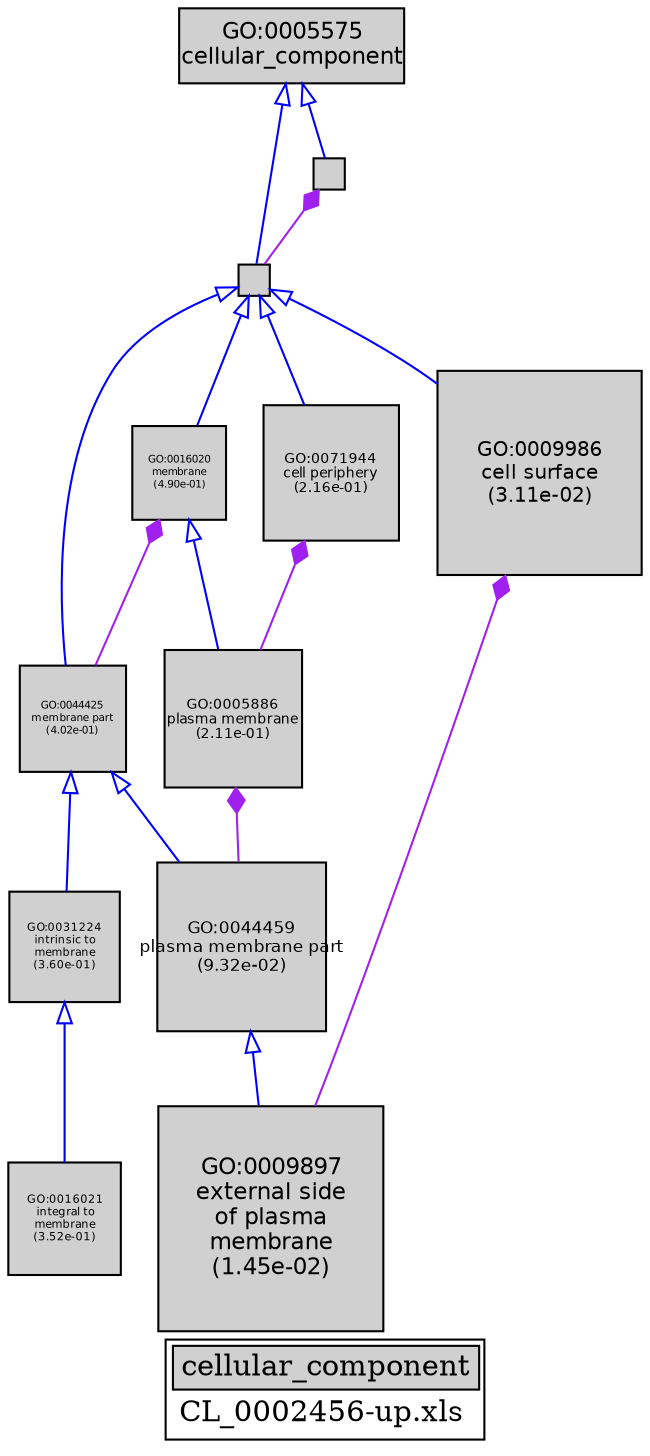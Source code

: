 digraph "cellular_component" {
graph [ bgcolor = "#FFFFFF", label = <<TABLE COLOR="black" BGCOLOR="white"><TR><TD COLSPAN="2" BGCOLOR="#D0D0D0"><FONT COLOR="black">cellular_component</FONT></TD></TR><TR><TD BORDER="0">CL_0002456-up.xls</TD></TR></TABLE>> ];
node [ fontname = "Helvetica" ];

subgraph "nodes" {

node [ style = "filled", fixedsize = "true", width = 1, shape = "box", fontsize = 9, fillcolor = "#D0D0D0", fontcolor = "black", color = "black" ];

"GO:0009897" [ URL = "#GO:0009897", label = <<TABLE BORDER="0"><TR><TD>GO:0009897<BR/>external side<BR/>of plasma<BR/>membrane<BR/>(1.45e-02)</TD></TR></TABLE>>, width = 1.5, shape = "box", fontsize = 10.8, height = 1.5 ];
"GO:0016020" [ URL = "#GO:0016020", label = <<TABLE BORDER="0"><TR><TD>GO:0016020<BR/>membrane<BR/>(4.90e-01)</TD></TR></TABLE>>, width = 0.622519393866, shape = "box", fontsize = 5.0, height = 0.622519393866 ];
"GO:0009986" [ URL = "#GO:0009986", label = <<TABLE BORDER="0"><TR><TD>GO:0009986<BR/>cell surface<BR/>(3.11e-02)</TD></TR></TABLE>>, width = 1.35868946732, shape = "box", fontsize = 9.78256416468, height = 1.35868946732 ];
"GO:0005886" [ URL = "#GO:0005886", label = <<TABLE BORDER="0"><TR><TD>GO:0005886<BR/>plasma membrane<BR/>(2.11e-01)</TD></TR></TABLE>>, width = 0.912588891352, shape = "box", fontsize = 6.57064001773, height = 0.912588891352 ];
"GO:0031224" [ URL = "#GO:0031224", label = <<TABLE BORDER="0"><TR><TD>GO:0031224<BR/>intrinsic to<BR/>membrane<BR/>(3.60e-01)</TD></TR></TABLE>>, width = 0.741377409856, shape = "box", fontsize = 5.33791735096, height = 0.741377409856 ];
"GO:0071944" [ URL = "#GO:0071944", label = <<TABLE BORDER="0"><TR><TD>GO:0071944<BR/>cell periphery<BR/>(2.16e-01)</TD></TR></TABLE>>, width = 0.905538648998, shape = "box", fontsize = 6.51987827278, height = 0.905538648998 ];
"GO:0016021" [ URL = "#GO:0016021", label = <<TABLE BORDER="0"><TR><TD>GO:0016021<BR/>integral to<BR/>membrane<BR/>(3.52e-01)</TD></TR></TABLE>>, width = 0.749760654878, shape = "box", fontsize = 5.39827671512, height = 0.749760654878 ];
"GO:0044464" [ URL = "#GO:0044464", label = "", width = 0.203276391216, shape = "box", height = 0.203276391216 ];
"GO:0005623" [ URL = "#GO:0005623", label = "", width = 0.203276391216, shape = "box", height = 0.203276391216 ];
"GO:0044425" [ URL = "#GO:0044425", label = <<TABLE BORDER="0"><TR><TD>GO:0044425<BR/>membrane part<BR/>(4.02e-01)</TD></TR></TABLE>>, width = 0.701572339921, shape = "box", fontsize = 5.05132084743, height = 0.701572339921 ];
"GO:0005575" [ URL = "#GO:0005575", label = <<TABLE BORDER="0"><TR><TD>GO:0005575<BR/>cellular_component</TD></TR></TABLE>>, width = 1.5, shape = "box", fontsize = 10.8 ];
"GO:0044459" [ URL = "#GO:0044459", label = <<TABLE BORDER="0"><TR><TD>GO:0044459<BR/>plasma membrane part<BR/>(9.32e-02)</TD></TR></TABLE>>, width = 1.12474192073, shape = "box", fontsize = 8.09814182925, height = 1.12474192073 ];
}
subgraph "edges" {


edge [ dir = "back", weight = 1 ];
subgraph "regulates" {


edge [ color = "cyan", arrowtail = "none" ];
subgraph "positive" {


edge [ color = "green", arrowtail = "vee" ];
}
subgraph "negative" {


edge [ color = "red", arrowtail = "tee" ];
}
}
subgraph "part_of" {


edge [ color = "purple", arrowtail = "diamond", weight = 2.5 ];
"GO:0009986" -> "GO:0009897";
"GO:0005886" -> "GO:0044459";
"GO:0071944" -> "GO:0005886";
"GO:0016020" -> "GO:0044425";
"GO:0005623" -> "GO:0044464";
}
subgraph "is_a" {


edge [ color = "blue", arrowtail = "empty", weight = 5.0 ];
"GO:0044459" -> "GO:0009897";
"GO:0044464" -> "GO:0016020";
"GO:0005575" -> "GO:0044464";
"GO:0005575" -> "GO:0005623";
"GO:0044425" -> "GO:0044459";
"GO:0044464" -> "GO:0009986";
"GO:0044464" -> "GO:0071944";
"GO:0044425" -> "GO:0031224";
"GO:0031224" -> "GO:0016021";
"GO:0044464" -> "GO:0044425";
"GO:0016020" -> "GO:0005886";
}
}
}
